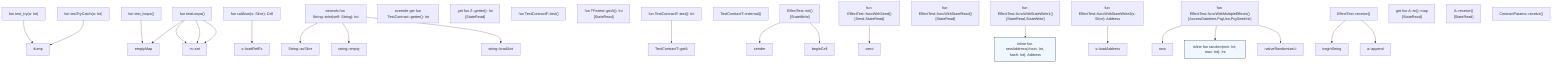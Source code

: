 graph TD
    node_10["inline fun random(min: Int, max: Int): Int"]
    node_18["inline fun newAddress(chain: Int, hash: Int): Address"]
    node_23["fun test_try(a: Int)"]
    node_24["fun test_loops()"]
    node_25["fun testTryCatch(a: Int)"]
    node_26["fun testLoops()"]
    node_27["fun callAsm(s: Slice): Cell"]
    node_28["extends fun String::toInt(self: String): Int"]
    node_29["override get fun TestContract::getter(): Int"]
    node_30["get fun Z::getter(): Int
[StateRead<a>]"]
    node_31["fun TestContractF::test()"]
    node_32["fun TParent::getA(): Int
[StateRead<a>]"]
    node_33["fun TestContractT::test(): Int"]
    node_34["TestContractT::external()"]
    node_35["EffectTest::init()
[StateWrite<addr,b,s>]"]
    node_36["fun EffectTest::funcWithSend()
[Send,StateRead<addr>]"]
    node_37["fun EffectTest::funcWithStateRead()
[StateRead<addr>]"]
    node_38["fun EffectTest::funcWithStateWrite1()
[StateRead<b,addr,s>,StateWrite<addr>]"]
    node_39["fun EffectTest::funcWithStateWrite2(s: Slice): Address"]
    node_40["fun EffectTest::funcWithMultipleEffects()
[AccessDatetime,PrgUse,PrgSeedInit]"]
    node_41["EffectTest::receive()"]
    node_42["get fun A::m(): map<Int, Int>
[StateRead<m>]"]
    node_43["A::receive()
[StateRead<m>]"]
    node_44["ContractParams::receive()"]
    node_48["dump"]
    node_49["emptyMap"]
    node_50["m::set"]
    node_51["s::loadRefEx"]
    node_52["String::asSlice"]
    node_53["string::empty"]
    node_54["string::loadUint"]
    node_55["TestContractT::getA"]
    node_56["sender"]
    node_57["beginCell"]
    node_58["send"]
    node_59["s::loadAddress"]
    node_60["now"]
    node_61["nativeRandomizeLt"]
    node_62["beginString"]
    node_63["a::append"]
    node_23 --> node_48
    node_24 --> node_49
    node_25 --> node_48
    node_26 --> node_49
    node_26 --> node_50
    node_26 --> node_50
    node_26 --> node_50
    node_27 --> node_51
    node_28 --> node_52
    node_28 --> node_53
    node_28 --> node_54
    node_33 --> node_55
    node_35 --> node_56
    node_35 --> node_57
    node_36 --> node_58
    node_38 --> node_18
    node_39 --> node_59
    node_40 --> node_60
    node_40 --> node_10
    node_40 --> node_61
    node_41 --> node_62
    node_41 --> node_63
    style node_10 fill:#F0F8FF,stroke:#000,stroke-width:1px;
    style node_18 fill:#F0F8FF,stroke:#000,stroke-width:1px;